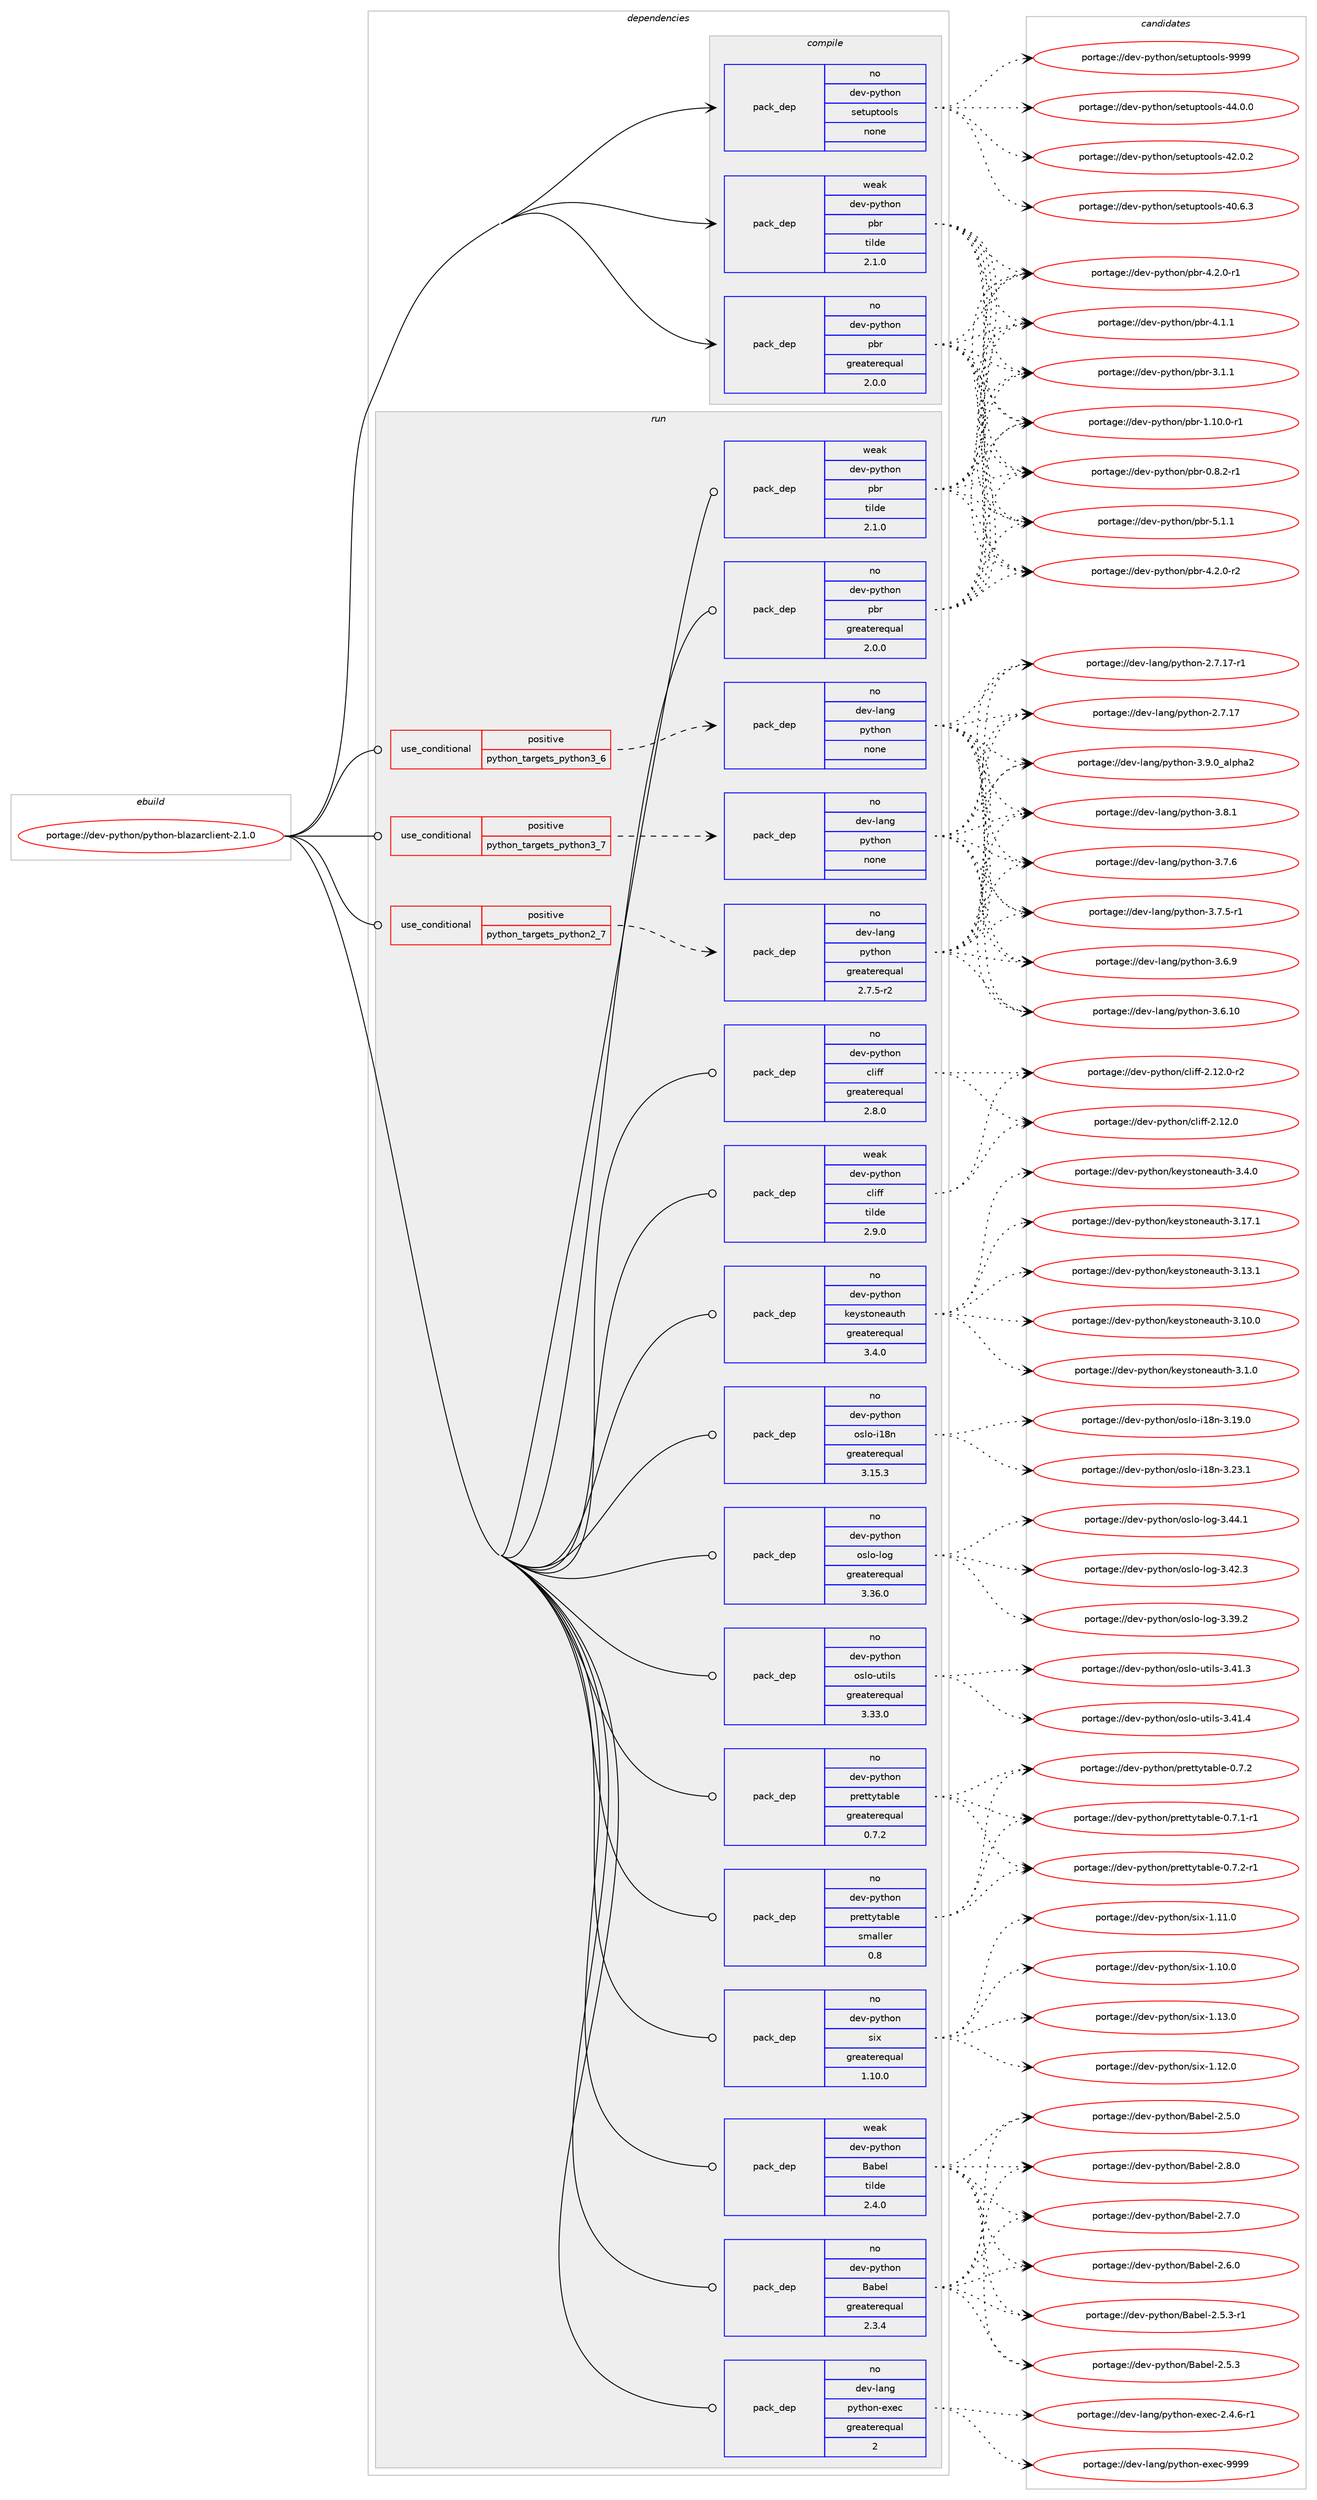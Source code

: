 digraph prolog {

# *************
# Graph options
# *************

newrank=true;
concentrate=true;
compound=true;
graph [rankdir=LR,fontname=Helvetica,fontsize=10,ranksep=1.5];#, ranksep=2.5, nodesep=0.2];
edge  [arrowhead=vee];
node  [fontname=Helvetica,fontsize=10];

# **********
# The ebuild
# **********

subgraph cluster_leftcol {
color=gray;
rank=same;
label=<<i>ebuild</i>>;
id [label="portage://dev-python/python-blazarclient-2.1.0", color=red, width=4, href="../dev-python/python-blazarclient-2.1.0.svg"];
}

# ****************
# The dependencies
# ****************

subgraph cluster_midcol {
color=gray;
label=<<i>dependencies</i>>;
subgraph cluster_compile {
fillcolor="#eeeeee";
style=filled;
label=<<i>compile</i>>;
subgraph pack320327 {
dependency433269 [label=<<TABLE BORDER="0" CELLBORDER="1" CELLSPACING="0" CELLPADDING="4" WIDTH="220"><TR><TD ROWSPAN="6" CELLPADDING="30">pack_dep</TD></TR><TR><TD WIDTH="110">no</TD></TR><TR><TD>dev-python</TD></TR><TR><TD>pbr</TD></TR><TR><TD>greaterequal</TD></TR><TR><TD>2.0.0</TD></TR></TABLE>>, shape=none, color=blue];
}
id:e -> dependency433269:w [weight=20,style="solid",arrowhead="vee"];
subgraph pack320328 {
dependency433270 [label=<<TABLE BORDER="0" CELLBORDER="1" CELLSPACING="0" CELLPADDING="4" WIDTH="220"><TR><TD ROWSPAN="6" CELLPADDING="30">pack_dep</TD></TR><TR><TD WIDTH="110">no</TD></TR><TR><TD>dev-python</TD></TR><TR><TD>setuptools</TD></TR><TR><TD>none</TD></TR><TR><TD></TD></TR></TABLE>>, shape=none, color=blue];
}
id:e -> dependency433270:w [weight=20,style="solid",arrowhead="vee"];
subgraph pack320329 {
dependency433271 [label=<<TABLE BORDER="0" CELLBORDER="1" CELLSPACING="0" CELLPADDING="4" WIDTH="220"><TR><TD ROWSPAN="6" CELLPADDING="30">pack_dep</TD></TR><TR><TD WIDTH="110">weak</TD></TR><TR><TD>dev-python</TD></TR><TR><TD>pbr</TD></TR><TR><TD>tilde</TD></TR><TR><TD>2.1.0</TD></TR></TABLE>>, shape=none, color=blue];
}
id:e -> dependency433271:w [weight=20,style="solid",arrowhead="vee"];
}
subgraph cluster_compileandrun {
fillcolor="#eeeeee";
style=filled;
label=<<i>compile and run</i>>;
}
subgraph cluster_run {
fillcolor="#eeeeee";
style=filled;
label=<<i>run</i>>;
subgraph cond108023 {
dependency433272 [label=<<TABLE BORDER="0" CELLBORDER="1" CELLSPACING="0" CELLPADDING="4"><TR><TD ROWSPAN="3" CELLPADDING="10">use_conditional</TD></TR><TR><TD>positive</TD></TR><TR><TD>python_targets_python2_7</TD></TR></TABLE>>, shape=none, color=red];
subgraph pack320330 {
dependency433273 [label=<<TABLE BORDER="0" CELLBORDER="1" CELLSPACING="0" CELLPADDING="4" WIDTH="220"><TR><TD ROWSPAN="6" CELLPADDING="30">pack_dep</TD></TR><TR><TD WIDTH="110">no</TD></TR><TR><TD>dev-lang</TD></TR><TR><TD>python</TD></TR><TR><TD>greaterequal</TD></TR><TR><TD>2.7.5-r2</TD></TR></TABLE>>, shape=none, color=blue];
}
dependency433272:e -> dependency433273:w [weight=20,style="dashed",arrowhead="vee"];
}
id:e -> dependency433272:w [weight=20,style="solid",arrowhead="odot"];
subgraph cond108024 {
dependency433274 [label=<<TABLE BORDER="0" CELLBORDER="1" CELLSPACING="0" CELLPADDING="4"><TR><TD ROWSPAN="3" CELLPADDING="10">use_conditional</TD></TR><TR><TD>positive</TD></TR><TR><TD>python_targets_python3_6</TD></TR></TABLE>>, shape=none, color=red];
subgraph pack320331 {
dependency433275 [label=<<TABLE BORDER="0" CELLBORDER="1" CELLSPACING="0" CELLPADDING="4" WIDTH="220"><TR><TD ROWSPAN="6" CELLPADDING="30">pack_dep</TD></TR><TR><TD WIDTH="110">no</TD></TR><TR><TD>dev-lang</TD></TR><TR><TD>python</TD></TR><TR><TD>none</TD></TR><TR><TD></TD></TR></TABLE>>, shape=none, color=blue];
}
dependency433274:e -> dependency433275:w [weight=20,style="dashed",arrowhead="vee"];
}
id:e -> dependency433274:w [weight=20,style="solid",arrowhead="odot"];
subgraph cond108025 {
dependency433276 [label=<<TABLE BORDER="0" CELLBORDER="1" CELLSPACING="0" CELLPADDING="4"><TR><TD ROWSPAN="3" CELLPADDING="10">use_conditional</TD></TR><TR><TD>positive</TD></TR><TR><TD>python_targets_python3_7</TD></TR></TABLE>>, shape=none, color=red];
subgraph pack320332 {
dependency433277 [label=<<TABLE BORDER="0" CELLBORDER="1" CELLSPACING="0" CELLPADDING="4" WIDTH="220"><TR><TD ROWSPAN="6" CELLPADDING="30">pack_dep</TD></TR><TR><TD WIDTH="110">no</TD></TR><TR><TD>dev-lang</TD></TR><TR><TD>python</TD></TR><TR><TD>none</TD></TR><TR><TD></TD></TR></TABLE>>, shape=none, color=blue];
}
dependency433276:e -> dependency433277:w [weight=20,style="dashed",arrowhead="vee"];
}
id:e -> dependency433276:w [weight=20,style="solid",arrowhead="odot"];
subgraph pack320333 {
dependency433278 [label=<<TABLE BORDER="0" CELLBORDER="1" CELLSPACING="0" CELLPADDING="4" WIDTH="220"><TR><TD ROWSPAN="6" CELLPADDING="30">pack_dep</TD></TR><TR><TD WIDTH="110">no</TD></TR><TR><TD>dev-lang</TD></TR><TR><TD>python-exec</TD></TR><TR><TD>greaterequal</TD></TR><TR><TD>2</TD></TR></TABLE>>, shape=none, color=blue];
}
id:e -> dependency433278:w [weight=20,style="solid",arrowhead="odot"];
subgraph pack320334 {
dependency433279 [label=<<TABLE BORDER="0" CELLBORDER="1" CELLSPACING="0" CELLPADDING="4" WIDTH="220"><TR><TD ROWSPAN="6" CELLPADDING="30">pack_dep</TD></TR><TR><TD WIDTH="110">no</TD></TR><TR><TD>dev-python</TD></TR><TR><TD>Babel</TD></TR><TR><TD>greaterequal</TD></TR><TR><TD>2.3.4</TD></TR></TABLE>>, shape=none, color=blue];
}
id:e -> dependency433279:w [weight=20,style="solid",arrowhead="odot"];
subgraph pack320335 {
dependency433280 [label=<<TABLE BORDER="0" CELLBORDER="1" CELLSPACING="0" CELLPADDING="4" WIDTH="220"><TR><TD ROWSPAN="6" CELLPADDING="30">pack_dep</TD></TR><TR><TD WIDTH="110">no</TD></TR><TR><TD>dev-python</TD></TR><TR><TD>cliff</TD></TR><TR><TD>greaterequal</TD></TR><TR><TD>2.8.0</TD></TR></TABLE>>, shape=none, color=blue];
}
id:e -> dependency433280:w [weight=20,style="solid",arrowhead="odot"];
subgraph pack320336 {
dependency433281 [label=<<TABLE BORDER="0" CELLBORDER="1" CELLSPACING="0" CELLPADDING="4" WIDTH="220"><TR><TD ROWSPAN="6" CELLPADDING="30">pack_dep</TD></TR><TR><TD WIDTH="110">no</TD></TR><TR><TD>dev-python</TD></TR><TR><TD>keystoneauth</TD></TR><TR><TD>greaterequal</TD></TR><TR><TD>3.4.0</TD></TR></TABLE>>, shape=none, color=blue];
}
id:e -> dependency433281:w [weight=20,style="solid",arrowhead="odot"];
subgraph pack320337 {
dependency433282 [label=<<TABLE BORDER="0" CELLBORDER="1" CELLSPACING="0" CELLPADDING="4" WIDTH="220"><TR><TD ROWSPAN="6" CELLPADDING="30">pack_dep</TD></TR><TR><TD WIDTH="110">no</TD></TR><TR><TD>dev-python</TD></TR><TR><TD>oslo-i18n</TD></TR><TR><TD>greaterequal</TD></TR><TR><TD>3.15.3</TD></TR></TABLE>>, shape=none, color=blue];
}
id:e -> dependency433282:w [weight=20,style="solid",arrowhead="odot"];
subgraph pack320338 {
dependency433283 [label=<<TABLE BORDER="0" CELLBORDER="1" CELLSPACING="0" CELLPADDING="4" WIDTH="220"><TR><TD ROWSPAN="6" CELLPADDING="30">pack_dep</TD></TR><TR><TD WIDTH="110">no</TD></TR><TR><TD>dev-python</TD></TR><TR><TD>oslo-log</TD></TR><TR><TD>greaterequal</TD></TR><TR><TD>3.36.0</TD></TR></TABLE>>, shape=none, color=blue];
}
id:e -> dependency433283:w [weight=20,style="solid",arrowhead="odot"];
subgraph pack320339 {
dependency433284 [label=<<TABLE BORDER="0" CELLBORDER="1" CELLSPACING="0" CELLPADDING="4" WIDTH="220"><TR><TD ROWSPAN="6" CELLPADDING="30">pack_dep</TD></TR><TR><TD WIDTH="110">no</TD></TR><TR><TD>dev-python</TD></TR><TR><TD>oslo-utils</TD></TR><TR><TD>greaterequal</TD></TR><TR><TD>3.33.0</TD></TR></TABLE>>, shape=none, color=blue];
}
id:e -> dependency433284:w [weight=20,style="solid",arrowhead="odot"];
subgraph pack320340 {
dependency433285 [label=<<TABLE BORDER="0" CELLBORDER="1" CELLSPACING="0" CELLPADDING="4" WIDTH="220"><TR><TD ROWSPAN="6" CELLPADDING="30">pack_dep</TD></TR><TR><TD WIDTH="110">no</TD></TR><TR><TD>dev-python</TD></TR><TR><TD>pbr</TD></TR><TR><TD>greaterequal</TD></TR><TR><TD>2.0.0</TD></TR></TABLE>>, shape=none, color=blue];
}
id:e -> dependency433285:w [weight=20,style="solid",arrowhead="odot"];
subgraph pack320341 {
dependency433286 [label=<<TABLE BORDER="0" CELLBORDER="1" CELLSPACING="0" CELLPADDING="4" WIDTH="220"><TR><TD ROWSPAN="6" CELLPADDING="30">pack_dep</TD></TR><TR><TD WIDTH="110">no</TD></TR><TR><TD>dev-python</TD></TR><TR><TD>prettytable</TD></TR><TR><TD>greaterequal</TD></TR><TR><TD>0.7.2</TD></TR></TABLE>>, shape=none, color=blue];
}
id:e -> dependency433286:w [weight=20,style="solid",arrowhead="odot"];
subgraph pack320342 {
dependency433287 [label=<<TABLE BORDER="0" CELLBORDER="1" CELLSPACING="0" CELLPADDING="4" WIDTH="220"><TR><TD ROWSPAN="6" CELLPADDING="30">pack_dep</TD></TR><TR><TD WIDTH="110">no</TD></TR><TR><TD>dev-python</TD></TR><TR><TD>prettytable</TD></TR><TR><TD>smaller</TD></TR><TR><TD>0.8</TD></TR></TABLE>>, shape=none, color=blue];
}
id:e -> dependency433287:w [weight=20,style="solid",arrowhead="odot"];
subgraph pack320343 {
dependency433288 [label=<<TABLE BORDER="0" CELLBORDER="1" CELLSPACING="0" CELLPADDING="4" WIDTH="220"><TR><TD ROWSPAN="6" CELLPADDING="30">pack_dep</TD></TR><TR><TD WIDTH="110">no</TD></TR><TR><TD>dev-python</TD></TR><TR><TD>six</TD></TR><TR><TD>greaterequal</TD></TR><TR><TD>1.10.0</TD></TR></TABLE>>, shape=none, color=blue];
}
id:e -> dependency433288:w [weight=20,style="solid",arrowhead="odot"];
subgraph pack320344 {
dependency433289 [label=<<TABLE BORDER="0" CELLBORDER="1" CELLSPACING="0" CELLPADDING="4" WIDTH="220"><TR><TD ROWSPAN="6" CELLPADDING="30">pack_dep</TD></TR><TR><TD WIDTH="110">weak</TD></TR><TR><TD>dev-python</TD></TR><TR><TD>Babel</TD></TR><TR><TD>tilde</TD></TR><TR><TD>2.4.0</TD></TR></TABLE>>, shape=none, color=blue];
}
id:e -> dependency433289:w [weight=20,style="solid",arrowhead="odot"];
subgraph pack320345 {
dependency433290 [label=<<TABLE BORDER="0" CELLBORDER="1" CELLSPACING="0" CELLPADDING="4" WIDTH="220"><TR><TD ROWSPAN="6" CELLPADDING="30">pack_dep</TD></TR><TR><TD WIDTH="110">weak</TD></TR><TR><TD>dev-python</TD></TR><TR><TD>cliff</TD></TR><TR><TD>tilde</TD></TR><TR><TD>2.9.0</TD></TR></TABLE>>, shape=none, color=blue];
}
id:e -> dependency433290:w [weight=20,style="solid",arrowhead="odot"];
subgraph pack320346 {
dependency433291 [label=<<TABLE BORDER="0" CELLBORDER="1" CELLSPACING="0" CELLPADDING="4" WIDTH="220"><TR><TD ROWSPAN="6" CELLPADDING="30">pack_dep</TD></TR><TR><TD WIDTH="110">weak</TD></TR><TR><TD>dev-python</TD></TR><TR><TD>pbr</TD></TR><TR><TD>tilde</TD></TR><TR><TD>2.1.0</TD></TR></TABLE>>, shape=none, color=blue];
}
id:e -> dependency433291:w [weight=20,style="solid",arrowhead="odot"];
}
}

# **************
# The candidates
# **************

subgraph cluster_choices {
rank=same;
color=gray;
label=<<i>candidates</i>>;

subgraph choice320327 {
color=black;
nodesep=1;
choice100101118451121211161041111104711298114455346494649 [label="portage://dev-python/pbr-5.1.1", color=red, width=4,href="../dev-python/pbr-5.1.1.svg"];
choice1001011184511212111610411111047112981144552465046484511450 [label="portage://dev-python/pbr-4.2.0-r2", color=red, width=4,href="../dev-python/pbr-4.2.0-r2.svg"];
choice1001011184511212111610411111047112981144552465046484511449 [label="portage://dev-python/pbr-4.2.0-r1", color=red, width=4,href="../dev-python/pbr-4.2.0-r1.svg"];
choice100101118451121211161041111104711298114455246494649 [label="portage://dev-python/pbr-4.1.1", color=red, width=4,href="../dev-python/pbr-4.1.1.svg"];
choice100101118451121211161041111104711298114455146494649 [label="portage://dev-python/pbr-3.1.1", color=red, width=4,href="../dev-python/pbr-3.1.1.svg"];
choice100101118451121211161041111104711298114454946494846484511449 [label="portage://dev-python/pbr-1.10.0-r1", color=red, width=4,href="../dev-python/pbr-1.10.0-r1.svg"];
choice1001011184511212111610411111047112981144548465646504511449 [label="portage://dev-python/pbr-0.8.2-r1", color=red, width=4,href="../dev-python/pbr-0.8.2-r1.svg"];
dependency433269:e -> choice100101118451121211161041111104711298114455346494649:w [style=dotted,weight="100"];
dependency433269:e -> choice1001011184511212111610411111047112981144552465046484511450:w [style=dotted,weight="100"];
dependency433269:e -> choice1001011184511212111610411111047112981144552465046484511449:w [style=dotted,weight="100"];
dependency433269:e -> choice100101118451121211161041111104711298114455246494649:w [style=dotted,weight="100"];
dependency433269:e -> choice100101118451121211161041111104711298114455146494649:w [style=dotted,weight="100"];
dependency433269:e -> choice100101118451121211161041111104711298114454946494846484511449:w [style=dotted,weight="100"];
dependency433269:e -> choice1001011184511212111610411111047112981144548465646504511449:w [style=dotted,weight="100"];
}
subgraph choice320328 {
color=black;
nodesep=1;
choice10010111845112121116104111110471151011161171121161111111081154557575757 [label="portage://dev-python/setuptools-9999", color=red, width=4,href="../dev-python/setuptools-9999.svg"];
choice100101118451121211161041111104711510111611711211611111110811545525246484648 [label="portage://dev-python/setuptools-44.0.0", color=red, width=4,href="../dev-python/setuptools-44.0.0.svg"];
choice100101118451121211161041111104711510111611711211611111110811545525046484650 [label="portage://dev-python/setuptools-42.0.2", color=red, width=4,href="../dev-python/setuptools-42.0.2.svg"];
choice100101118451121211161041111104711510111611711211611111110811545524846544651 [label="portage://dev-python/setuptools-40.6.3", color=red, width=4,href="../dev-python/setuptools-40.6.3.svg"];
dependency433270:e -> choice10010111845112121116104111110471151011161171121161111111081154557575757:w [style=dotted,weight="100"];
dependency433270:e -> choice100101118451121211161041111104711510111611711211611111110811545525246484648:w [style=dotted,weight="100"];
dependency433270:e -> choice100101118451121211161041111104711510111611711211611111110811545525046484650:w [style=dotted,weight="100"];
dependency433270:e -> choice100101118451121211161041111104711510111611711211611111110811545524846544651:w [style=dotted,weight="100"];
}
subgraph choice320329 {
color=black;
nodesep=1;
choice100101118451121211161041111104711298114455346494649 [label="portage://dev-python/pbr-5.1.1", color=red, width=4,href="../dev-python/pbr-5.1.1.svg"];
choice1001011184511212111610411111047112981144552465046484511450 [label="portage://dev-python/pbr-4.2.0-r2", color=red, width=4,href="../dev-python/pbr-4.2.0-r2.svg"];
choice1001011184511212111610411111047112981144552465046484511449 [label="portage://dev-python/pbr-4.2.0-r1", color=red, width=4,href="../dev-python/pbr-4.2.0-r1.svg"];
choice100101118451121211161041111104711298114455246494649 [label="portage://dev-python/pbr-4.1.1", color=red, width=4,href="../dev-python/pbr-4.1.1.svg"];
choice100101118451121211161041111104711298114455146494649 [label="portage://dev-python/pbr-3.1.1", color=red, width=4,href="../dev-python/pbr-3.1.1.svg"];
choice100101118451121211161041111104711298114454946494846484511449 [label="portage://dev-python/pbr-1.10.0-r1", color=red, width=4,href="../dev-python/pbr-1.10.0-r1.svg"];
choice1001011184511212111610411111047112981144548465646504511449 [label="portage://dev-python/pbr-0.8.2-r1", color=red, width=4,href="../dev-python/pbr-0.8.2-r1.svg"];
dependency433271:e -> choice100101118451121211161041111104711298114455346494649:w [style=dotted,weight="100"];
dependency433271:e -> choice1001011184511212111610411111047112981144552465046484511450:w [style=dotted,weight="100"];
dependency433271:e -> choice1001011184511212111610411111047112981144552465046484511449:w [style=dotted,weight="100"];
dependency433271:e -> choice100101118451121211161041111104711298114455246494649:w [style=dotted,weight="100"];
dependency433271:e -> choice100101118451121211161041111104711298114455146494649:w [style=dotted,weight="100"];
dependency433271:e -> choice100101118451121211161041111104711298114454946494846484511449:w [style=dotted,weight="100"];
dependency433271:e -> choice1001011184511212111610411111047112981144548465646504511449:w [style=dotted,weight="100"];
}
subgraph choice320330 {
color=black;
nodesep=1;
choice10010111845108971101034711212111610411111045514657464895971081121049750 [label="portage://dev-lang/python-3.9.0_alpha2", color=red, width=4,href="../dev-lang/python-3.9.0_alpha2.svg"];
choice100101118451089711010347112121116104111110455146564649 [label="portage://dev-lang/python-3.8.1", color=red, width=4,href="../dev-lang/python-3.8.1.svg"];
choice100101118451089711010347112121116104111110455146554654 [label="portage://dev-lang/python-3.7.6", color=red, width=4,href="../dev-lang/python-3.7.6.svg"];
choice1001011184510897110103471121211161041111104551465546534511449 [label="portage://dev-lang/python-3.7.5-r1", color=red, width=4,href="../dev-lang/python-3.7.5-r1.svg"];
choice100101118451089711010347112121116104111110455146544657 [label="portage://dev-lang/python-3.6.9", color=red, width=4,href="../dev-lang/python-3.6.9.svg"];
choice10010111845108971101034711212111610411111045514654464948 [label="portage://dev-lang/python-3.6.10", color=red, width=4,href="../dev-lang/python-3.6.10.svg"];
choice100101118451089711010347112121116104111110455046554649554511449 [label="portage://dev-lang/python-2.7.17-r1", color=red, width=4,href="../dev-lang/python-2.7.17-r1.svg"];
choice10010111845108971101034711212111610411111045504655464955 [label="portage://dev-lang/python-2.7.17", color=red, width=4,href="../dev-lang/python-2.7.17.svg"];
dependency433273:e -> choice10010111845108971101034711212111610411111045514657464895971081121049750:w [style=dotted,weight="100"];
dependency433273:e -> choice100101118451089711010347112121116104111110455146564649:w [style=dotted,weight="100"];
dependency433273:e -> choice100101118451089711010347112121116104111110455146554654:w [style=dotted,weight="100"];
dependency433273:e -> choice1001011184510897110103471121211161041111104551465546534511449:w [style=dotted,weight="100"];
dependency433273:e -> choice100101118451089711010347112121116104111110455146544657:w [style=dotted,weight="100"];
dependency433273:e -> choice10010111845108971101034711212111610411111045514654464948:w [style=dotted,weight="100"];
dependency433273:e -> choice100101118451089711010347112121116104111110455046554649554511449:w [style=dotted,weight="100"];
dependency433273:e -> choice10010111845108971101034711212111610411111045504655464955:w [style=dotted,weight="100"];
}
subgraph choice320331 {
color=black;
nodesep=1;
choice10010111845108971101034711212111610411111045514657464895971081121049750 [label="portage://dev-lang/python-3.9.0_alpha2", color=red, width=4,href="../dev-lang/python-3.9.0_alpha2.svg"];
choice100101118451089711010347112121116104111110455146564649 [label="portage://dev-lang/python-3.8.1", color=red, width=4,href="../dev-lang/python-3.8.1.svg"];
choice100101118451089711010347112121116104111110455146554654 [label="portage://dev-lang/python-3.7.6", color=red, width=4,href="../dev-lang/python-3.7.6.svg"];
choice1001011184510897110103471121211161041111104551465546534511449 [label="portage://dev-lang/python-3.7.5-r1", color=red, width=4,href="../dev-lang/python-3.7.5-r1.svg"];
choice100101118451089711010347112121116104111110455146544657 [label="portage://dev-lang/python-3.6.9", color=red, width=4,href="../dev-lang/python-3.6.9.svg"];
choice10010111845108971101034711212111610411111045514654464948 [label="portage://dev-lang/python-3.6.10", color=red, width=4,href="../dev-lang/python-3.6.10.svg"];
choice100101118451089711010347112121116104111110455046554649554511449 [label="portage://dev-lang/python-2.7.17-r1", color=red, width=4,href="../dev-lang/python-2.7.17-r1.svg"];
choice10010111845108971101034711212111610411111045504655464955 [label="portage://dev-lang/python-2.7.17", color=red, width=4,href="../dev-lang/python-2.7.17.svg"];
dependency433275:e -> choice10010111845108971101034711212111610411111045514657464895971081121049750:w [style=dotted,weight="100"];
dependency433275:e -> choice100101118451089711010347112121116104111110455146564649:w [style=dotted,weight="100"];
dependency433275:e -> choice100101118451089711010347112121116104111110455146554654:w [style=dotted,weight="100"];
dependency433275:e -> choice1001011184510897110103471121211161041111104551465546534511449:w [style=dotted,weight="100"];
dependency433275:e -> choice100101118451089711010347112121116104111110455146544657:w [style=dotted,weight="100"];
dependency433275:e -> choice10010111845108971101034711212111610411111045514654464948:w [style=dotted,weight="100"];
dependency433275:e -> choice100101118451089711010347112121116104111110455046554649554511449:w [style=dotted,weight="100"];
dependency433275:e -> choice10010111845108971101034711212111610411111045504655464955:w [style=dotted,weight="100"];
}
subgraph choice320332 {
color=black;
nodesep=1;
choice10010111845108971101034711212111610411111045514657464895971081121049750 [label="portage://dev-lang/python-3.9.0_alpha2", color=red, width=4,href="../dev-lang/python-3.9.0_alpha2.svg"];
choice100101118451089711010347112121116104111110455146564649 [label="portage://dev-lang/python-3.8.1", color=red, width=4,href="../dev-lang/python-3.8.1.svg"];
choice100101118451089711010347112121116104111110455146554654 [label="portage://dev-lang/python-3.7.6", color=red, width=4,href="../dev-lang/python-3.7.6.svg"];
choice1001011184510897110103471121211161041111104551465546534511449 [label="portage://dev-lang/python-3.7.5-r1", color=red, width=4,href="../dev-lang/python-3.7.5-r1.svg"];
choice100101118451089711010347112121116104111110455146544657 [label="portage://dev-lang/python-3.6.9", color=red, width=4,href="../dev-lang/python-3.6.9.svg"];
choice10010111845108971101034711212111610411111045514654464948 [label="portage://dev-lang/python-3.6.10", color=red, width=4,href="../dev-lang/python-3.6.10.svg"];
choice100101118451089711010347112121116104111110455046554649554511449 [label="portage://dev-lang/python-2.7.17-r1", color=red, width=4,href="../dev-lang/python-2.7.17-r1.svg"];
choice10010111845108971101034711212111610411111045504655464955 [label="portage://dev-lang/python-2.7.17", color=red, width=4,href="../dev-lang/python-2.7.17.svg"];
dependency433277:e -> choice10010111845108971101034711212111610411111045514657464895971081121049750:w [style=dotted,weight="100"];
dependency433277:e -> choice100101118451089711010347112121116104111110455146564649:w [style=dotted,weight="100"];
dependency433277:e -> choice100101118451089711010347112121116104111110455146554654:w [style=dotted,weight="100"];
dependency433277:e -> choice1001011184510897110103471121211161041111104551465546534511449:w [style=dotted,weight="100"];
dependency433277:e -> choice100101118451089711010347112121116104111110455146544657:w [style=dotted,weight="100"];
dependency433277:e -> choice10010111845108971101034711212111610411111045514654464948:w [style=dotted,weight="100"];
dependency433277:e -> choice100101118451089711010347112121116104111110455046554649554511449:w [style=dotted,weight="100"];
dependency433277:e -> choice10010111845108971101034711212111610411111045504655464955:w [style=dotted,weight="100"];
}
subgraph choice320333 {
color=black;
nodesep=1;
choice10010111845108971101034711212111610411111045101120101994557575757 [label="portage://dev-lang/python-exec-9999", color=red, width=4,href="../dev-lang/python-exec-9999.svg"];
choice10010111845108971101034711212111610411111045101120101994550465246544511449 [label="portage://dev-lang/python-exec-2.4.6-r1", color=red, width=4,href="../dev-lang/python-exec-2.4.6-r1.svg"];
dependency433278:e -> choice10010111845108971101034711212111610411111045101120101994557575757:w [style=dotted,weight="100"];
dependency433278:e -> choice10010111845108971101034711212111610411111045101120101994550465246544511449:w [style=dotted,weight="100"];
}
subgraph choice320334 {
color=black;
nodesep=1;
choice1001011184511212111610411111047669798101108455046564648 [label="portage://dev-python/Babel-2.8.0", color=red, width=4,href="../dev-python/Babel-2.8.0.svg"];
choice1001011184511212111610411111047669798101108455046554648 [label="portage://dev-python/Babel-2.7.0", color=red, width=4,href="../dev-python/Babel-2.7.0.svg"];
choice1001011184511212111610411111047669798101108455046544648 [label="portage://dev-python/Babel-2.6.0", color=red, width=4,href="../dev-python/Babel-2.6.0.svg"];
choice10010111845112121116104111110476697981011084550465346514511449 [label="portage://dev-python/Babel-2.5.3-r1", color=red, width=4,href="../dev-python/Babel-2.5.3-r1.svg"];
choice1001011184511212111610411111047669798101108455046534651 [label="portage://dev-python/Babel-2.5.3", color=red, width=4,href="../dev-python/Babel-2.5.3.svg"];
choice1001011184511212111610411111047669798101108455046534648 [label="portage://dev-python/Babel-2.5.0", color=red, width=4,href="../dev-python/Babel-2.5.0.svg"];
dependency433279:e -> choice1001011184511212111610411111047669798101108455046564648:w [style=dotted,weight="100"];
dependency433279:e -> choice1001011184511212111610411111047669798101108455046554648:w [style=dotted,weight="100"];
dependency433279:e -> choice1001011184511212111610411111047669798101108455046544648:w [style=dotted,weight="100"];
dependency433279:e -> choice10010111845112121116104111110476697981011084550465346514511449:w [style=dotted,weight="100"];
dependency433279:e -> choice1001011184511212111610411111047669798101108455046534651:w [style=dotted,weight="100"];
dependency433279:e -> choice1001011184511212111610411111047669798101108455046534648:w [style=dotted,weight="100"];
}
subgraph choice320335 {
color=black;
nodesep=1;
choice100101118451121211161041111104799108105102102455046495046484511450 [label="portage://dev-python/cliff-2.12.0-r2", color=red, width=4,href="../dev-python/cliff-2.12.0-r2.svg"];
choice10010111845112121116104111110479910810510210245504649504648 [label="portage://dev-python/cliff-2.12.0", color=red, width=4,href="../dev-python/cliff-2.12.0.svg"];
dependency433280:e -> choice100101118451121211161041111104799108105102102455046495046484511450:w [style=dotted,weight="100"];
dependency433280:e -> choice10010111845112121116104111110479910810510210245504649504648:w [style=dotted,weight="100"];
}
subgraph choice320336 {
color=black;
nodesep=1;
choice100101118451121211161041111104710710112111511611111010197117116104455146524648 [label="portage://dev-python/keystoneauth-3.4.0", color=red, width=4,href="../dev-python/keystoneauth-3.4.0.svg"];
choice10010111845112121116104111110471071011211151161111101019711711610445514649554649 [label="portage://dev-python/keystoneauth-3.17.1", color=red, width=4,href="../dev-python/keystoneauth-3.17.1.svg"];
choice10010111845112121116104111110471071011211151161111101019711711610445514649514649 [label="portage://dev-python/keystoneauth-3.13.1", color=red, width=4,href="../dev-python/keystoneauth-3.13.1.svg"];
choice10010111845112121116104111110471071011211151161111101019711711610445514649484648 [label="portage://dev-python/keystoneauth-3.10.0", color=red, width=4,href="../dev-python/keystoneauth-3.10.0.svg"];
choice100101118451121211161041111104710710112111511611111010197117116104455146494648 [label="portage://dev-python/keystoneauth-3.1.0", color=red, width=4,href="../dev-python/keystoneauth-3.1.0.svg"];
dependency433281:e -> choice100101118451121211161041111104710710112111511611111010197117116104455146524648:w [style=dotted,weight="100"];
dependency433281:e -> choice10010111845112121116104111110471071011211151161111101019711711610445514649554649:w [style=dotted,weight="100"];
dependency433281:e -> choice10010111845112121116104111110471071011211151161111101019711711610445514649514649:w [style=dotted,weight="100"];
dependency433281:e -> choice10010111845112121116104111110471071011211151161111101019711711610445514649484648:w [style=dotted,weight="100"];
dependency433281:e -> choice100101118451121211161041111104710710112111511611111010197117116104455146494648:w [style=dotted,weight="100"];
}
subgraph choice320337 {
color=black;
nodesep=1;
choice100101118451121211161041111104711111510811145105495611045514650514649 [label="portage://dev-python/oslo-i18n-3.23.1", color=red, width=4,href="../dev-python/oslo-i18n-3.23.1.svg"];
choice100101118451121211161041111104711111510811145105495611045514649574648 [label="portage://dev-python/oslo-i18n-3.19.0", color=red, width=4,href="../dev-python/oslo-i18n-3.19.0.svg"];
dependency433282:e -> choice100101118451121211161041111104711111510811145105495611045514650514649:w [style=dotted,weight="100"];
dependency433282:e -> choice100101118451121211161041111104711111510811145105495611045514649574648:w [style=dotted,weight="100"];
}
subgraph choice320338 {
color=black;
nodesep=1;
choice10010111845112121116104111110471111151081114510811110345514652524649 [label="portage://dev-python/oslo-log-3.44.1", color=red, width=4,href="../dev-python/oslo-log-3.44.1.svg"];
choice10010111845112121116104111110471111151081114510811110345514652504651 [label="portage://dev-python/oslo-log-3.42.3", color=red, width=4,href="../dev-python/oslo-log-3.42.3.svg"];
choice10010111845112121116104111110471111151081114510811110345514651574650 [label="portage://dev-python/oslo-log-3.39.2", color=red, width=4,href="../dev-python/oslo-log-3.39.2.svg"];
dependency433283:e -> choice10010111845112121116104111110471111151081114510811110345514652524649:w [style=dotted,weight="100"];
dependency433283:e -> choice10010111845112121116104111110471111151081114510811110345514652504651:w [style=dotted,weight="100"];
dependency433283:e -> choice10010111845112121116104111110471111151081114510811110345514651574650:w [style=dotted,weight="100"];
}
subgraph choice320339 {
color=black;
nodesep=1;
choice10010111845112121116104111110471111151081114511711610510811545514652494652 [label="portage://dev-python/oslo-utils-3.41.4", color=red, width=4,href="../dev-python/oslo-utils-3.41.4.svg"];
choice10010111845112121116104111110471111151081114511711610510811545514652494651 [label="portage://dev-python/oslo-utils-3.41.3", color=red, width=4,href="../dev-python/oslo-utils-3.41.3.svg"];
dependency433284:e -> choice10010111845112121116104111110471111151081114511711610510811545514652494652:w [style=dotted,weight="100"];
dependency433284:e -> choice10010111845112121116104111110471111151081114511711610510811545514652494651:w [style=dotted,weight="100"];
}
subgraph choice320340 {
color=black;
nodesep=1;
choice100101118451121211161041111104711298114455346494649 [label="portage://dev-python/pbr-5.1.1", color=red, width=4,href="../dev-python/pbr-5.1.1.svg"];
choice1001011184511212111610411111047112981144552465046484511450 [label="portage://dev-python/pbr-4.2.0-r2", color=red, width=4,href="../dev-python/pbr-4.2.0-r2.svg"];
choice1001011184511212111610411111047112981144552465046484511449 [label="portage://dev-python/pbr-4.2.0-r1", color=red, width=4,href="../dev-python/pbr-4.2.0-r1.svg"];
choice100101118451121211161041111104711298114455246494649 [label="portage://dev-python/pbr-4.1.1", color=red, width=4,href="../dev-python/pbr-4.1.1.svg"];
choice100101118451121211161041111104711298114455146494649 [label="portage://dev-python/pbr-3.1.1", color=red, width=4,href="../dev-python/pbr-3.1.1.svg"];
choice100101118451121211161041111104711298114454946494846484511449 [label="portage://dev-python/pbr-1.10.0-r1", color=red, width=4,href="../dev-python/pbr-1.10.0-r1.svg"];
choice1001011184511212111610411111047112981144548465646504511449 [label="portage://dev-python/pbr-0.8.2-r1", color=red, width=4,href="../dev-python/pbr-0.8.2-r1.svg"];
dependency433285:e -> choice100101118451121211161041111104711298114455346494649:w [style=dotted,weight="100"];
dependency433285:e -> choice1001011184511212111610411111047112981144552465046484511450:w [style=dotted,weight="100"];
dependency433285:e -> choice1001011184511212111610411111047112981144552465046484511449:w [style=dotted,weight="100"];
dependency433285:e -> choice100101118451121211161041111104711298114455246494649:w [style=dotted,weight="100"];
dependency433285:e -> choice100101118451121211161041111104711298114455146494649:w [style=dotted,weight="100"];
dependency433285:e -> choice100101118451121211161041111104711298114454946494846484511449:w [style=dotted,weight="100"];
dependency433285:e -> choice1001011184511212111610411111047112981144548465646504511449:w [style=dotted,weight="100"];
}
subgraph choice320341 {
color=black;
nodesep=1;
choice100101118451121211161041111104711211410111611612111697981081014548465546504511449 [label="portage://dev-python/prettytable-0.7.2-r1", color=red, width=4,href="../dev-python/prettytable-0.7.2-r1.svg"];
choice10010111845112121116104111110471121141011161161211169798108101454846554650 [label="portage://dev-python/prettytable-0.7.2", color=red, width=4,href="../dev-python/prettytable-0.7.2.svg"];
choice100101118451121211161041111104711211410111611612111697981081014548465546494511449 [label="portage://dev-python/prettytable-0.7.1-r1", color=red, width=4,href="../dev-python/prettytable-0.7.1-r1.svg"];
dependency433286:e -> choice100101118451121211161041111104711211410111611612111697981081014548465546504511449:w [style=dotted,weight="100"];
dependency433286:e -> choice10010111845112121116104111110471121141011161161211169798108101454846554650:w [style=dotted,weight="100"];
dependency433286:e -> choice100101118451121211161041111104711211410111611612111697981081014548465546494511449:w [style=dotted,weight="100"];
}
subgraph choice320342 {
color=black;
nodesep=1;
choice100101118451121211161041111104711211410111611612111697981081014548465546504511449 [label="portage://dev-python/prettytable-0.7.2-r1", color=red, width=4,href="../dev-python/prettytable-0.7.2-r1.svg"];
choice10010111845112121116104111110471121141011161161211169798108101454846554650 [label="portage://dev-python/prettytable-0.7.2", color=red, width=4,href="../dev-python/prettytable-0.7.2.svg"];
choice100101118451121211161041111104711211410111611612111697981081014548465546494511449 [label="portage://dev-python/prettytable-0.7.1-r1", color=red, width=4,href="../dev-python/prettytable-0.7.1-r1.svg"];
dependency433287:e -> choice100101118451121211161041111104711211410111611612111697981081014548465546504511449:w [style=dotted,weight="100"];
dependency433287:e -> choice10010111845112121116104111110471121141011161161211169798108101454846554650:w [style=dotted,weight="100"];
dependency433287:e -> choice100101118451121211161041111104711211410111611612111697981081014548465546494511449:w [style=dotted,weight="100"];
}
subgraph choice320343 {
color=black;
nodesep=1;
choice100101118451121211161041111104711510512045494649514648 [label="portage://dev-python/six-1.13.0", color=red, width=4,href="../dev-python/six-1.13.0.svg"];
choice100101118451121211161041111104711510512045494649504648 [label="portage://dev-python/six-1.12.0", color=red, width=4,href="../dev-python/six-1.12.0.svg"];
choice100101118451121211161041111104711510512045494649494648 [label="portage://dev-python/six-1.11.0", color=red, width=4,href="../dev-python/six-1.11.0.svg"];
choice100101118451121211161041111104711510512045494649484648 [label="portage://dev-python/six-1.10.0", color=red, width=4,href="../dev-python/six-1.10.0.svg"];
dependency433288:e -> choice100101118451121211161041111104711510512045494649514648:w [style=dotted,weight="100"];
dependency433288:e -> choice100101118451121211161041111104711510512045494649504648:w [style=dotted,weight="100"];
dependency433288:e -> choice100101118451121211161041111104711510512045494649494648:w [style=dotted,weight="100"];
dependency433288:e -> choice100101118451121211161041111104711510512045494649484648:w [style=dotted,weight="100"];
}
subgraph choice320344 {
color=black;
nodesep=1;
choice1001011184511212111610411111047669798101108455046564648 [label="portage://dev-python/Babel-2.8.0", color=red, width=4,href="../dev-python/Babel-2.8.0.svg"];
choice1001011184511212111610411111047669798101108455046554648 [label="portage://dev-python/Babel-2.7.0", color=red, width=4,href="../dev-python/Babel-2.7.0.svg"];
choice1001011184511212111610411111047669798101108455046544648 [label="portage://dev-python/Babel-2.6.0", color=red, width=4,href="../dev-python/Babel-2.6.0.svg"];
choice10010111845112121116104111110476697981011084550465346514511449 [label="portage://dev-python/Babel-2.5.3-r1", color=red, width=4,href="../dev-python/Babel-2.5.3-r1.svg"];
choice1001011184511212111610411111047669798101108455046534651 [label="portage://dev-python/Babel-2.5.3", color=red, width=4,href="../dev-python/Babel-2.5.3.svg"];
choice1001011184511212111610411111047669798101108455046534648 [label="portage://dev-python/Babel-2.5.0", color=red, width=4,href="../dev-python/Babel-2.5.0.svg"];
dependency433289:e -> choice1001011184511212111610411111047669798101108455046564648:w [style=dotted,weight="100"];
dependency433289:e -> choice1001011184511212111610411111047669798101108455046554648:w [style=dotted,weight="100"];
dependency433289:e -> choice1001011184511212111610411111047669798101108455046544648:w [style=dotted,weight="100"];
dependency433289:e -> choice10010111845112121116104111110476697981011084550465346514511449:w [style=dotted,weight="100"];
dependency433289:e -> choice1001011184511212111610411111047669798101108455046534651:w [style=dotted,weight="100"];
dependency433289:e -> choice1001011184511212111610411111047669798101108455046534648:w [style=dotted,weight="100"];
}
subgraph choice320345 {
color=black;
nodesep=1;
choice100101118451121211161041111104799108105102102455046495046484511450 [label="portage://dev-python/cliff-2.12.0-r2", color=red, width=4,href="../dev-python/cliff-2.12.0-r2.svg"];
choice10010111845112121116104111110479910810510210245504649504648 [label="portage://dev-python/cliff-2.12.0", color=red, width=4,href="../dev-python/cliff-2.12.0.svg"];
dependency433290:e -> choice100101118451121211161041111104799108105102102455046495046484511450:w [style=dotted,weight="100"];
dependency433290:e -> choice10010111845112121116104111110479910810510210245504649504648:w [style=dotted,weight="100"];
}
subgraph choice320346 {
color=black;
nodesep=1;
choice100101118451121211161041111104711298114455346494649 [label="portage://dev-python/pbr-5.1.1", color=red, width=4,href="../dev-python/pbr-5.1.1.svg"];
choice1001011184511212111610411111047112981144552465046484511450 [label="portage://dev-python/pbr-4.2.0-r2", color=red, width=4,href="../dev-python/pbr-4.2.0-r2.svg"];
choice1001011184511212111610411111047112981144552465046484511449 [label="portage://dev-python/pbr-4.2.0-r1", color=red, width=4,href="../dev-python/pbr-4.2.0-r1.svg"];
choice100101118451121211161041111104711298114455246494649 [label="portage://dev-python/pbr-4.1.1", color=red, width=4,href="../dev-python/pbr-4.1.1.svg"];
choice100101118451121211161041111104711298114455146494649 [label="portage://dev-python/pbr-3.1.1", color=red, width=4,href="../dev-python/pbr-3.1.1.svg"];
choice100101118451121211161041111104711298114454946494846484511449 [label="portage://dev-python/pbr-1.10.0-r1", color=red, width=4,href="../dev-python/pbr-1.10.0-r1.svg"];
choice1001011184511212111610411111047112981144548465646504511449 [label="portage://dev-python/pbr-0.8.2-r1", color=red, width=4,href="../dev-python/pbr-0.8.2-r1.svg"];
dependency433291:e -> choice100101118451121211161041111104711298114455346494649:w [style=dotted,weight="100"];
dependency433291:e -> choice1001011184511212111610411111047112981144552465046484511450:w [style=dotted,weight="100"];
dependency433291:e -> choice1001011184511212111610411111047112981144552465046484511449:w [style=dotted,weight="100"];
dependency433291:e -> choice100101118451121211161041111104711298114455246494649:w [style=dotted,weight="100"];
dependency433291:e -> choice100101118451121211161041111104711298114455146494649:w [style=dotted,weight="100"];
dependency433291:e -> choice100101118451121211161041111104711298114454946494846484511449:w [style=dotted,weight="100"];
dependency433291:e -> choice1001011184511212111610411111047112981144548465646504511449:w [style=dotted,weight="100"];
}
}

}
